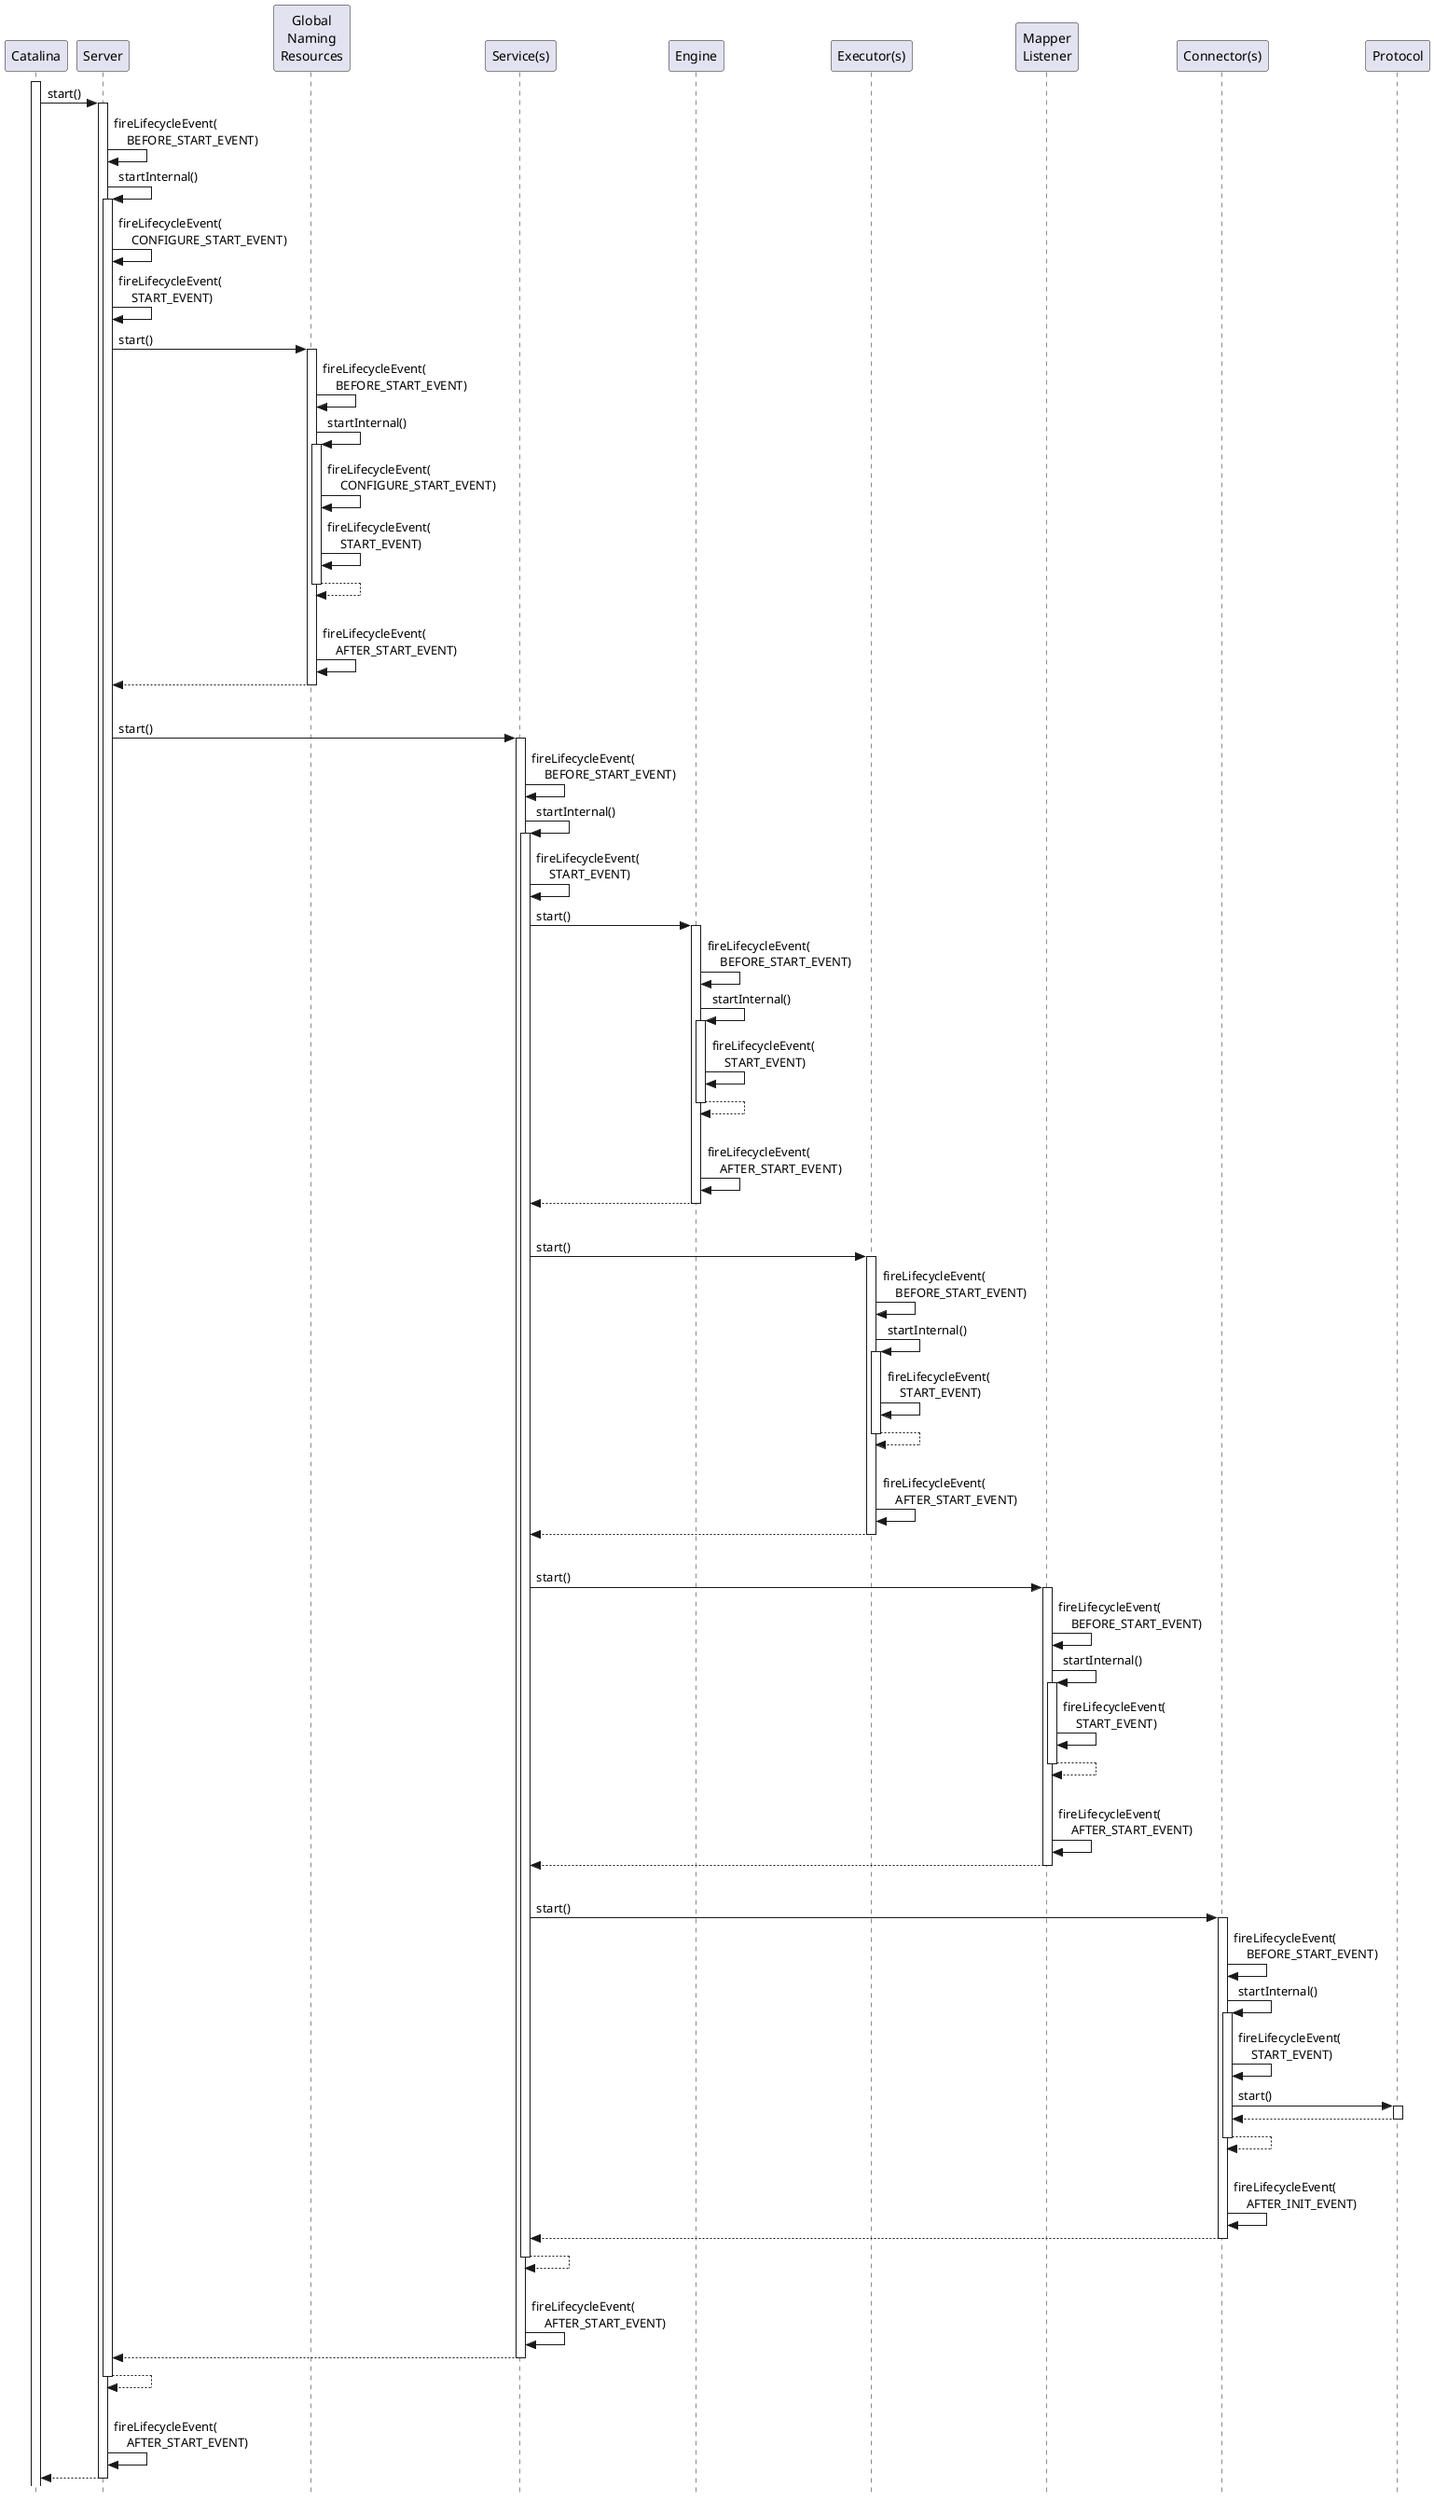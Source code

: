 @startuml

' Licensed to the Apache Software Foundation (ASF) under one or more
' contributor license agreements.  See the NOTICE file distributed with
' this work for additional information regarding copyright ownership.
' The ASF licenses this file to You under the Apache License, Version 2.0
' (the "License"); you may not use this file except in compliance with
' the License.  You may obtain a copy of the License at
'
'     http://www.apache.org/licenses/LICENSE-2.0
'
' Unless required by applicable law or agreed to in writing, software
' distributed under the License is distributed on an "AS IS" BASIS,
' WITHOUT WARRANTIES OR CONDITIONS OF ANY KIND, either express or implied.
' See the License for the specific language governing permissions and
' limitations under the License.

hide footbox
skinparam style strictuml

activate Catalina

Catalina -> Server ++: start()

Server -> Server: fireLifecycleEvent(\n    BEFORE_START_EVENT)

Server -> Server ++: startInternal()

Server -> Server: fireLifecycleEvent(\n    CONFIGURE_START_EVENT)
Server -> Server: fireLifecycleEvent(\n    START_EVENT)

Server -> "Global\nNaming\nResources" as GNR ++: start()

GNR -> GNR: fireLifecycleEvent(\n    BEFORE_START_EVENT)
GNR -> GNR ++: startInternal()

GNR -> GNR: fireLifecycleEvent(\n    CONFIGURE_START_EVENT)
GNR -> GNR: fireLifecycleEvent(\n    START_EVENT)

return
|||
GNR -> GNR: fireLifecycleEvent(\n    AFTER_START_EVENT)

return

|||
Server -> "Service(s)" as Services ++: start()

Services -> Services: fireLifecycleEvent(\n    BEFORE_START_EVENT)

Services -> Services ++: startInternal()

Services -> Services: fireLifecycleEvent(\n    START_EVENT)

Services -> Engine ++: start()

Engine -> Engine: fireLifecycleEvent(\n    BEFORE_START_EVENT)

Engine -> Engine ++: startInternal()

Engine -> Engine: fireLifecycleEvent(\n    START_EVENT)

return

|||
Engine -> Engine: fireLifecycleEvent(\n    AFTER_START_EVENT)

return

|||
Services -> "Executor(s)" as Executors ++: start()
Executors -> Executors: fireLifecycleEvent(\n    BEFORE_START_EVENT)
Executors -> Executors ++: startInternal()
Executors -> Executors: fireLifecycleEvent(\n    START_EVENT)
return
|||
Executors -> Executors: fireLifecycleEvent(\n    AFTER_START_EVENT)
return

|||
Services -> "Mapper\nListener" as MapperListener ++: start()
MapperListener -> MapperListener: fireLifecycleEvent(\n    BEFORE_START_EVENT)
MapperListener -> MapperListener ++: startInternal()
MapperListener -> MapperListener: fireLifecycleEvent(\n    START_EVENT)
return
|||
MapperListener -> MapperListener: fireLifecycleEvent(\n    AFTER_START_EVENT)
return

|||
Services -> "Connector(s)" as Connectors ++: start()
Connectors -> Connectors: fireLifecycleEvent(\n    BEFORE_START_EVENT)
Connectors -> Connectors ++: startInternal()
Connectors -> Connectors: fireLifecycleEvent(\n    START_EVENT)
Connectors -> Protocol ++: start()
return
return
|||
Connectors -> Connectors: fireLifecycleEvent(\n    AFTER_INIT_EVENT)

return

return

|||
Services -> Services: fireLifecycleEvent(\n    AFTER_START_EVENT)

return

return

|||
Server -> Server: fireLifecycleEvent(\n    AFTER_START_EVENT)

return
@enduml